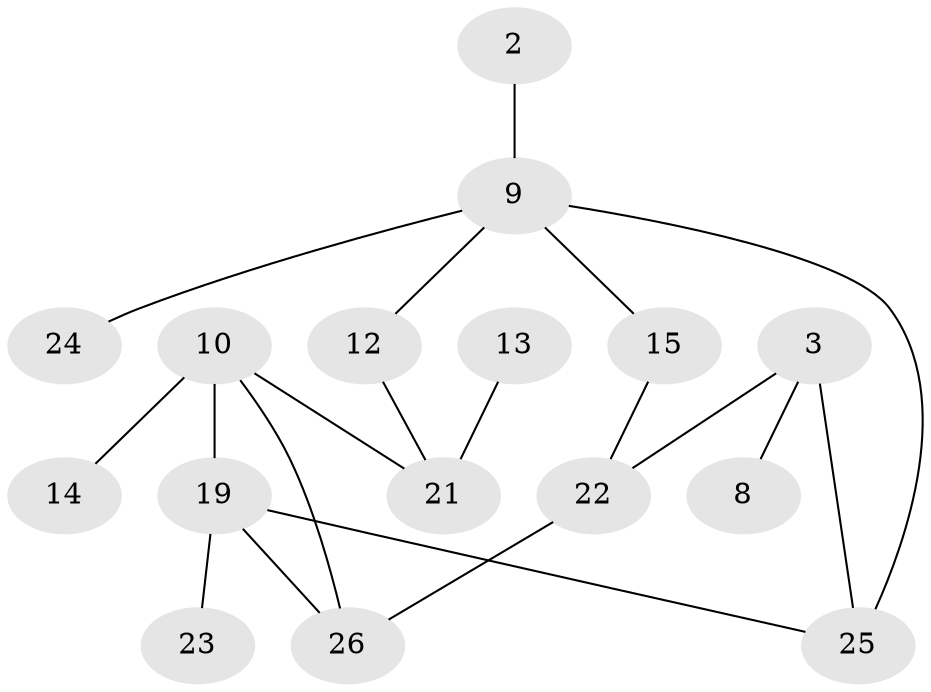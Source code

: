 // original degree distribution, {3: 0.11538461538461539, 2: 0.3076923076923077, 1: 0.3076923076923077, 0: 0.15384615384615385, 4: 0.11538461538461539}
// Generated by graph-tools (version 1.1) at 2025/00/03/09/25 03:00:53]
// undirected, 16 vertices, 19 edges
graph export_dot {
graph [start="1"]
  node [color=gray90,style=filled];
  2;
  3;
  8;
  9;
  10;
  12;
  13;
  14;
  15;
  19;
  21;
  22;
  23;
  24;
  25;
  26;
  2 -- 9 [weight=1.0];
  3 -- 8 [weight=1.0];
  3 -- 22 [weight=1.0];
  3 -- 25 [weight=1.0];
  9 -- 12 [weight=1.0];
  9 -- 15 [weight=1.0];
  9 -- 24 [weight=1.0];
  9 -- 25 [weight=1.0];
  10 -- 14 [weight=1.0];
  10 -- 19 [weight=1.0];
  10 -- 21 [weight=1.0];
  10 -- 26 [weight=1.0];
  12 -- 21 [weight=1.0];
  13 -- 21 [weight=1.0];
  15 -- 22 [weight=1.0];
  19 -- 23 [weight=1.0];
  19 -- 25 [weight=1.0];
  19 -- 26 [weight=1.0];
  22 -- 26 [weight=1.0];
}
